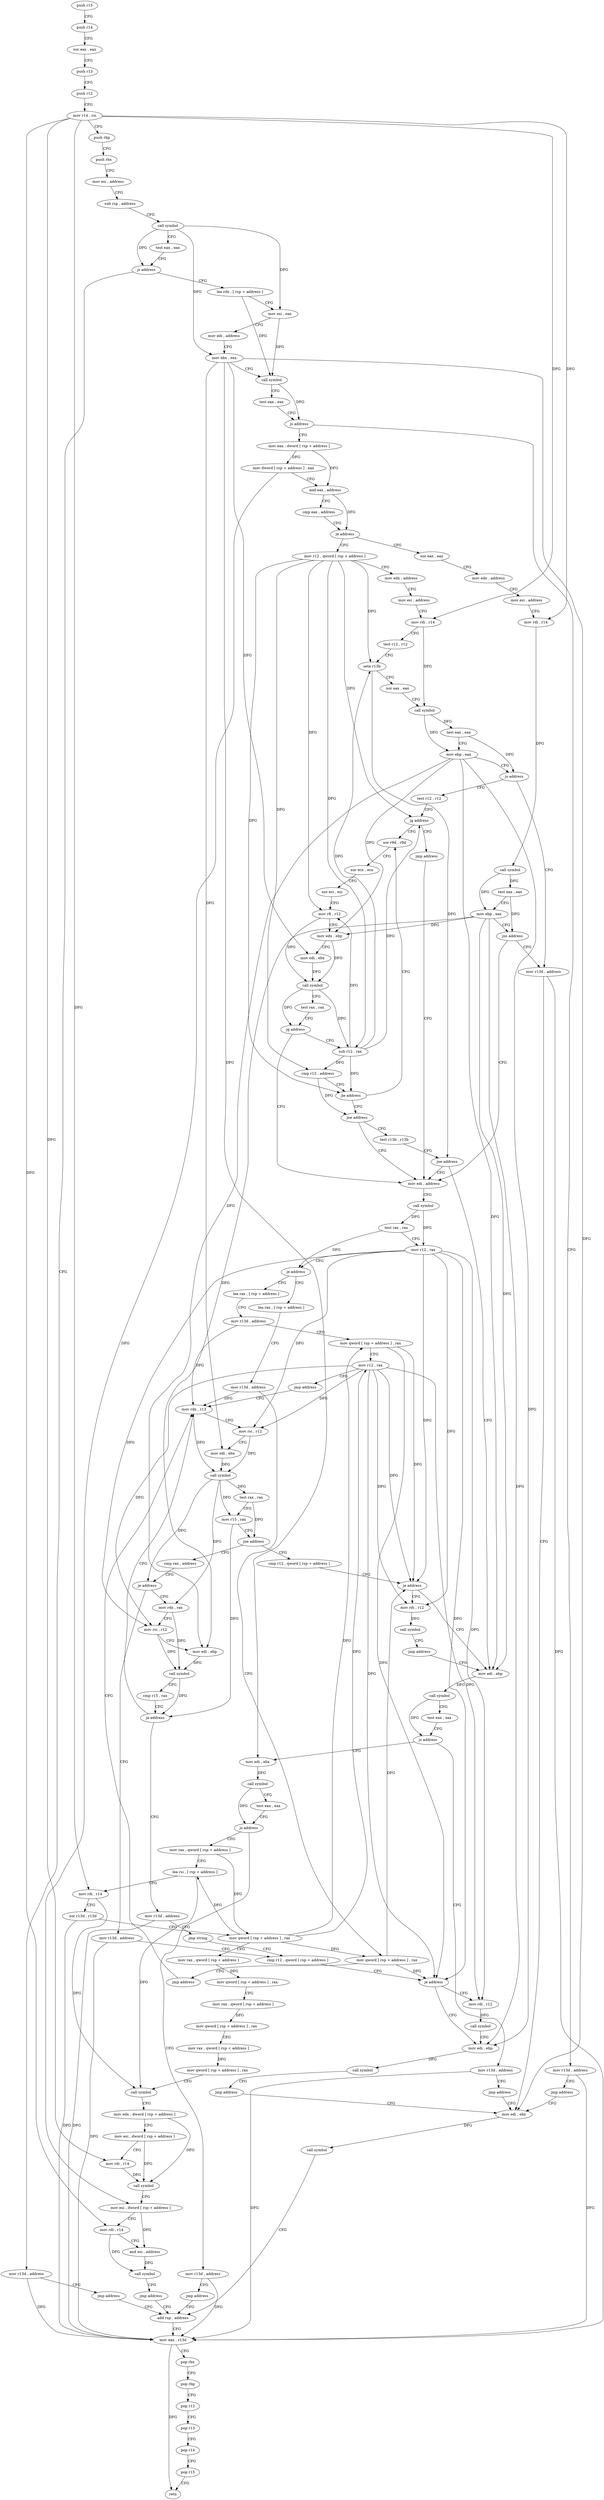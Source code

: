digraph "func" {
"165536" [label = "push r15" ]
"165538" [label = "push r14" ]
"165540" [label = "xor eax , eax" ]
"165542" [label = "push r13" ]
"165544" [label = "push r12" ]
"165546" [label = "mov r14 , rsi" ]
"165549" [label = "push rbp" ]
"165550" [label = "push rbx" ]
"165551" [label = "mov esi , address" ]
"165556" [label = "sub rsp , address" ]
"165563" [label = "call symbol" ]
"165568" [label = "test eax , eax" ]
"165570" [label = "js address" ]
"166171" [label = "mov r13d , address" ]
"165576" [label = "lea rdx , [ rsp + address ]" ]
"166177" [label = "jmp address" ]
"165662" [label = "add rsp , address" ]
"165581" [label = "mov esi , eax" ]
"165583" [label = "mov edi , address" ]
"165588" [label = "mov ebx , eax" ]
"165590" [label = "call symbol" ]
"165595" [label = "test eax , eax" ]
"165597" [label = "js address" ]
"166080" [label = "mov r13d , address" ]
"165603" [label = "mov eax , dword [ rsp + address ]" ]
"165669" [label = "mov eax , r13d" ]
"165672" [label = "pop rbx" ]
"165673" [label = "pop rbp" ]
"165674" [label = "pop r12" ]
"165676" [label = "pop r13" ]
"165678" [label = "pop r14" ]
"165680" [label = "pop r15" ]
"165682" [label = "retn" ]
"166086" [label = "jmp address" ]
"165655" [label = "mov edi , ebx" ]
"165607" [label = "mov dword [ rsp + address ] , eax" ]
"165611" [label = "and eax , address" ]
"165616" [label = "cmp eax , address" ]
"165621" [label = "je address" ]
"165688" [label = "mov r12 , qword [ rsp + address ]" ]
"165623" [label = "xor eax , eax" ]
"165657" [label = "call symbol" ]
"165693" [label = "mov edx , address" ]
"165698" [label = "mov esi , address" ]
"165703" [label = "mov rdi , r14" ]
"165706" [label = "test r12 , r12" ]
"165709" [label = "sete r13b" ]
"165713" [label = "xor eax , eax" ]
"165715" [label = "call symbol" ]
"165720" [label = "test eax , eax" ]
"165722" [label = "mov ebp , eax" ]
"165724" [label = "js address" ]
"165649" [label = "mov r13d , address" ]
"165726" [label = "test r12 , r12" ]
"165625" [label = "mov edx , address" ]
"165630" [label = "mov esi , address" ]
"165635" [label = "mov rdi , r14" ]
"165638" [label = "call symbol" ]
"165643" [label = "test eax , eax" ]
"165645" [label = "mov ebp , eax" ]
"165647" [label = "jns address" ]
"165773" [label = "mov edi , address" ]
"165729" [label = "jg address" ]
"165749" [label = "xor r9d , r9d" ]
"165731" [label = "jmp address" ]
"165778" [label = "call symbol" ]
"165783" [label = "test rax , rax" ]
"165786" [label = "mov r12 , rax" ]
"165789" [label = "je address" ]
"166144" [label = "lea rax , [ rsp + address ]" ]
"165795" [label = "lea rax , [ rsp + address ]" ]
"165752" [label = "xor ecx , ecx" ]
"165754" [label = "xor esi , esi" ]
"165756" [label = "mov r8 , r12" ]
"165759" [label = "mov edx , ebp" ]
"165761" [label = "mov edi , ebx" ]
"165763" [label = "call symbol" ]
"165768" [label = "test rax , rax" ]
"165771" [label = "jg address" ]
"165736" [label = "sub r12 , rax" ]
"166152" [label = "mov r13d , address" ]
"166158" [label = "mov qword [ rsp + address ] , rax" ]
"166163" [label = "mov r12 , rax" ]
"166166" [label = "jmp address" ]
"165856" [label = "mov rdx , r13" ]
"165803" [label = "mov r13d , address" ]
"165809" [label = "mov qword [ rsp + address ] , rax" ]
"165814" [label = "jmp address" ]
"165739" [label = "cmp r12 , address" ]
"165743" [label = "jle address" ]
"165904" [label = "jne address" ]
"165859" [label = "mov rsi , r12" ]
"165862" [label = "mov edi , ebx" ]
"165864" [label = "call symbol" ]
"165869" [label = "test rax , rax" ]
"165872" [label = "mov r15 , rax" ]
"165875" [label = "jne address" ]
"165824" [label = "cmp rax , address" ]
"165877" [label = "cmp r12 , qword [ rsp + address ]" ]
"165910" [label = "test r13b , r13b" ]
"165828" [label = "je address" ]
"166096" [label = "mov r13d , address" ]
"165834" [label = "mov rdx , rax" ]
"165882" [label = "je address" ]
"165919" [label = "mov edi , ebp" ]
"165884" [label = "mov rdi , r12" ]
"165913" [label = "jne address" ]
"166102" [label = "cmp r12 , qword [ rsp + address ]" ]
"165837" [label = "mov rsi , r12" ]
"165840" [label = "mov edi , ebp" ]
"165842" [label = "call symbol" ]
"165847" [label = "cmp r15 , rax" ]
"165850" [label = "ja address" ]
"166136" [label = "mov r13d , address" ]
"165921" [label = "call symbol" ]
"165926" [label = "test eax , eax" ]
"165928" [label = "js address" ]
"166064" [label = "mov r13d , address" ]
"165934" [label = "mov edi , ebx" ]
"165887" [label = "call symbol" ]
"165892" [label = "jmp address" ]
"166117" [label = "mov edi , ebp" ]
"166119" [label = "call symbol" ]
"166124" [label = "jmp address" ]
"166109" [label = "mov rdi , r12" ]
"166112" [label = "call symbol" ]
"166142" [label = "jmp string" ]
"166070" [label = "jmp address" ]
"165936" [label = "call symbol" ]
"165941" [label = "test eax , eax" ]
"165943" [label = "js address" ]
"166182" [label = "mov r13d , address" ]
"165949" [label = "mov rax , qword [ rsp + address ]" ]
"166107" [label = "je address" ]
"166188" [label = "jmp address" ]
"165954" [label = "lea rsi , [ rsp + address ]" ]
"165962" [label = "mov rdi , r14" ]
"165965" [label = "xor r13d , r13d" ]
"165968" [label = "mov qword [ rsp + address ] , rax" ]
"165976" [label = "mov rax , qword [ rsp + address ]" ]
"165981" [label = "mov qword [ rsp + address ] , rax" ]
"165989" [label = "mov rax , qword [ rsp + address ]" ]
"165994" [label = "mov qword [ rsp + address ] , rax" ]
"166002" [label = "mov rax , qword [ rsp + address ]" ]
"166007" [label = "mov qword [ rsp + address ] , rax" ]
"166015" [label = "call symbol" ]
"166020" [label = "mov edx , dword [ rsp + address ]" ]
"166024" [label = "mov esi , dword [ rsp + address ]" ]
"166028" [label = "mov rdi , r14" ]
"166031" [label = "call symbol" ]
"166036" [label = "mov esi , dword [ rsp + address ]" ]
"166040" [label = "mov rdi , r14" ]
"166043" [label = "and esi , address" ]
"166049" [label = "call symbol" ]
"166054" [label = "jmp address" ]
"165536" -> "165538" [ label = "CFG" ]
"165538" -> "165540" [ label = "CFG" ]
"165540" -> "165542" [ label = "CFG" ]
"165542" -> "165544" [ label = "CFG" ]
"165544" -> "165546" [ label = "CFG" ]
"165546" -> "165549" [ label = "CFG" ]
"165546" -> "165703" [ label = "DFG" ]
"165546" -> "165635" [ label = "DFG" ]
"165546" -> "165962" [ label = "DFG" ]
"165546" -> "166028" [ label = "DFG" ]
"165546" -> "166040" [ label = "DFG" ]
"165549" -> "165550" [ label = "CFG" ]
"165550" -> "165551" [ label = "CFG" ]
"165551" -> "165556" [ label = "CFG" ]
"165556" -> "165563" [ label = "CFG" ]
"165563" -> "165568" [ label = "CFG" ]
"165563" -> "165570" [ label = "DFG" ]
"165563" -> "165581" [ label = "DFG" ]
"165563" -> "165588" [ label = "DFG" ]
"165568" -> "165570" [ label = "CFG" ]
"165570" -> "166171" [ label = "CFG" ]
"165570" -> "165576" [ label = "CFG" ]
"166171" -> "166177" [ label = "CFG" ]
"166171" -> "165669" [ label = "DFG" ]
"165576" -> "165581" [ label = "CFG" ]
"165576" -> "165590" [ label = "DFG" ]
"166177" -> "165662" [ label = "CFG" ]
"165662" -> "165669" [ label = "CFG" ]
"165581" -> "165583" [ label = "CFG" ]
"165581" -> "165590" [ label = "DFG" ]
"165583" -> "165588" [ label = "CFG" ]
"165588" -> "165590" [ label = "CFG" ]
"165588" -> "165655" [ label = "DFG" ]
"165588" -> "165761" [ label = "DFG" ]
"165588" -> "165862" [ label = "DFG" ]
"165588" -> "165934" [ label = "DFG" ]
"165590" -> "165595" [ label = "CFG" ]
"165590" -> "165597" [ label = "DFG" ]
"165595" -> "165597" [ label = "CFG" ]
"165597" -> "166080" [ label = "CFG" ]
"165597" -> "165603" [ label = "CFG" ]
"166080" -> "166086" [ label = "CFG" ]
"166080" -> "165669" [ label = "DFG" ]
"165603" -> "165607" [ label = "DFG" ]
"165603" -> "165611" [ label = "DFG" ]
"165669" -> "165672" [ label = "CFG" ]
"165669" -> "165682" [ label = "DFG" ]
"165672" -> "165673" [ label = "CFG" ]
"165673" -> "165674" [ label = "CFG" ]
"165674" -> "165676" [ label = "CFG" ]
"165676" -> "165678" [ label = "CFG" ]
"165678" -> "165680" [ label = "CFG" ]
"165680" -> "165682" [ label = "CFG" ]
"166086" -> "165655" [ label = "CFG" ]
"165655" -> "165657" [ label = "DFG" ]
"165607" -> "165611" [ label = "CFG" ]
"165607" -> "166036" [ label = "DFG" ]
"165611" -> "165616" [ label = "CFG" ]
"165611" -> "165621" [ label = "DFG" ]
"165616" -> "165621" [ label = "CFG" ]
"165621" -> "165688" [ label = "CFG" ]
"165621" -> "165623" [ label = "CFG" ]
"165688" -> "165693" [ label = "CFG" ]
"165688" -> "165709" [ label = "DFG" ]
"165688" -> "165729" [ label = "DFG" ]
"165688" -> "165756" [ label = "DFG" ]
"165688" -> "165736" [ label = "DFG" ]
"165688" -> "165739" [ label = "DFG" ]
"165688" -> "165743" [ label = "DFG" ]
"165623" -> "165625" [ label = "CFG" ]
"165657" -> "165662" [ label = "CFG" ]
"165693" -> "165698" [ label = "CFG" ]
"165698" -> "165703" [ label = "CFG" ]
"165703" -> "165706" [ label = "CFG" ]
"165703" -> "165715" [ label = "DFG" ]
"165706" -> "165709" [ label = "CFG" ]
"165709" -> "165713" [ label = "CFG" ]
"165709" -> "165913" [ label = "DFG" ]
"165713" -> "165715" [ label = "CFG" ]
"165715" -> "165720" [ label = "DFG" ]
"165715" -> "165722" [ label = "DFG" ]
"165720" -> "165722" [ label = "CFG" ]
"165720" -> "165724" [ label = "DFG" ]
"165722" -> "165724" [ label = "CFG" ]
"165722" -> "165759" [ label = "DFG" ]
"165722" -> "165840" [ label = "DFG" ]
"165722" -> "165919" [ label = "DFG" ]
"165722" -> "166117" [ label = "DFG" ]
"165724" -> "165649" [ label = "CFG" ]
"165724" -> "165726" [ label = "CFG" ]
"165649" -> "165655" [ label = "CFG" ]
"165649" -> "165669" [ label = "DFG" ]
"165726" -> "165729" [ label = "CFG" ]
"165625" -> "165630" [ label = "CFG" ]
"165630" -> "165635" [ label = "CFG" ]
"165635" -> "165638" [ label = "DFG" ]
"165638" -> "165643" [ label = "DFG" ]
"165638" -> "165645" [ label = "DFG" ]
"165643" -> "165645" [ label = "CFG" ]
"165643" -> "165647" [ label = "DFG" ]
"165645" -> "165647" [ label = "CFG" ]
"165645" -> "165759" [ label = "DFG" ]
"165645" -> "165840" [ label = "DFG" ]
"165645" -> "165919" [ label = "DFG" ]
"165645" -> "166117" [ label = "DFG" ]
"165647" -> "165773" [ label = "CFG" ]
"165647" -> "165649" [ label = "CFG" ]
"165773" -> "165778" [ label = "CFG" ]
"165729" -> "165749" [ label = "CFG" ]
"165729" -> "165731" [ label = "CFG" ]
"165749" -> "165752" [ label = "CFG" ]
"165731" -> "165773" [ label = "CFG" ]
"165778" -> "165783" [ label = "DFG" ]
"165778" -> "165786" [ label = "DFG" ]
"165783" -> "165786" [ label = "CFG" ]
"165783" -> "165789" [ label = "DFG" ]
"165786" -> "165789" [ label = "CFG" ]
"165786" -> "165859" [ label = "DFG" ]
"165786" -> "165882" [ label = "DFG" ]
"165786" -> "165837" [ label = "DFG" ]
"165786" -> "165884" [ label = "DFG" ]
"165786" -> "166107" [ label = "DFG" ]
"165786" -> "166109" [ label = "DFG" ]
"165789" -> "166144" [ label = "CFG" ]
"165789" -> "165795" [ label = "CFG" ]
"166144" -> "166152" [ label = "CFG" ]
"165795" -> "165803" [ label = "CFG" ]
"165752" -> "165754" [ label = "CFG" ]
"165754" -> "165756" [ label = "CFG" ]
"165756" -> "165759" [ label = "CFG" ]
"165756" -> "165763" [ label = "DFG" ]
"165759" -> "165761" [ label = "CFG" ]
"165759" -> "165763" [ label = "DFG" ]
"165761" -> "165763" [ label = "DFG" ]
"165763" -> "165768" [ label = "CFG" ]
"165763" -> "165771" [ label = "DFG" ]
"165763" -> "165736" [ label = "DFG" ]
"165768" -> "165771" [ label = "CFG" ]
"165771" -> "165736" [ label = "CFG" ]
"165771" -> "165773" [ label = "CFG" ]
"165736" -> "165739" [ label = "DFG" ]
"165736" -> "165709" [ label = "DFG" ]
"165736" -> "165729" [ label = "DFG" ]
"165736" -> "165756" [ label = "DFG" ]
"165736" -> "165743" [ label = "DFG" ]
"166152" -> "166158" [ label = "CFG" ]
"166152" -> "165856" [ label = "DFG" ]
"166158" -> "166163" [ label = "CFG" ]
"166158" -> "165882" [ label = "DFG" ]
"166158" -> "166107" [ label = "DFG" ]
"166163" -> "166166" [ label = "CFG" ]
"166163" -> "165859" [ label = "DFG" ]
"166163" -> "165882" [ label = "DFG" ]
"166163" -> "165837" [ label = "DFG" ]
"166163" -> "165884" [ label = "DFG" ]
"166163" -> "166107" [ label = "DFG" ]
"166163" -> "166109" [ label = "DFG" ]
"166166" -> "165856" [ label = "CFG" ]
"165856" -> "165859" [ label = "CFG" ]
"165856" -> "165864" [ label = "DFG" ]
"165803" -> "165809" [ label = "CFG" ]
"165803" -> "165856" [ label = "DFG" ]
"165809" -> "165814" [ label = "CFG" ]
"165809" -> "165882" [ label = "DFG" ]
"165809" -> "166107" [ label = "DFG" ]
"165814" -> "165856" [ label = "CFG" ]
"165739" -> "165743" [ label = "CFG" ]
"165739" -> "165904" [ label = "DFG" ]
"165743" -> "165904" [ label = "CFG" ]
"165743" -> "165749" [ label = "CFG" ]
"165904" -> "165773" [ label = "CFG" ]
"165904" -> "165910" [ label = "CFG" ]
"165859" -> "165862" [ label = "CFG" ]
"165859" -> "165864" [ label = "DFG" ]
"165862" -> "165864" [ label = "DFG" ]
"165864" -> "165869" [ label = "DFG" ]
"165864" -> "165872" [ label = "DFG" ]
"165864" -> "165828" [ label = "DFG" ]
"165864" -> "165834" [ label = "DFG" ]
"165869" -> "165872" [ label = "CFG" ]
"165869" -> "165875" [ label = "DFG" ]
"165872" -> "165875" [ label = "CFG" ]
"165872" -> "165850" [ label = "DFG" ]
"165875" -> "165824" [ label = "CFG" ]
"165875" -> "165877" [ label = "CFG" ]
"165824" -> "165828" [ label = "CFG" ]
"165877" -> "165882" [ label = "CFG" ]
"165910" -> "165913" [ label = "CFG" ]
"165828" -> "166096" [ label = "CFG" ]
"165828" -> "165834" [ label = "CFG" ]
"166096" -> "166102" [ label = "CFG" ]
"166096" -> "165669" [ label = "DFG" ]
"165834" -> "165837" [ label = "CFG" ]
"165834" -> "165842" [ label = "DFG" ]
"165882" -> "165919" [ label = "CFG" ]
"165882" -> "165884" [ label = "CFG" ]
"165919" -> "165921" [ label = "DFG" ]
"165884" -> "165887" [ label = "DFG" ]
"165913" -> "165773" [ label = "CFG" ]
"165913" -> "165919" [ label = "CFG" ]
"166102" -> "166107" [ label = "CFG" ]
"165837" -> "165840" [ label = "CFG" ]
"165837" -> "165842" [ label = "DFG" ]
"165840" -> "165842" [ label = "DFG" ]
"165842" -> "165847" [ label = "CFG" ]
"165842" -> "165850" [ label = "DFG" ]
"165847" -> "165850" [ label = "CFG" ]
"165850" -> "166136" [ label = "CFG" ]
"165850" -> "165856" [ label = "CFG" ]
"166136" -> "166142" [ label = "CFG" ]
"166136" -> "165669" [ label = "DFG" ]
"165921" -> "165926" [ label = "CFG" ]
"165921" -> "165928" [ label = "DFG" ]
"165926" -> "165928" [ label = "CFG" ]
"165928" -> "166064" [ label = "CFG" ]
"165928" -> "165934" [ label = "CFG" ]
"166064" -> "166070" [ label = "CFG" ]
"166064" -> "165669" [ label = "DFG" ]
"165934" -> "165936" [ label = "DFG" ]
"165887" -> "165892" [ label = "CFG" ]
"165892" -> "165919" [ label = "CFG" ]
"166117" -> "166119" [ label = "DFG" ]
"166119" -> "166124" [ label = "CFG" ]
"166124" -> "165655" [ label = "CFG" ]
"166109" -> "166112" [ label = "DFG" ]
"166112" -> "166117" [ label = "CFG" ]
"166142" -> "166102" [ label = "CFG" ]
"166070" -> "165655" [ label = "CFG" ]
"165936" -> "165941" [ label = "CFG" ]
"165936" -> "165943" [ label = "DFG" ]
"165941" -> "165943" [ label = "CFG" ]
"165943" -> "166182" [ label = "CFG" ]
"165943" -> "165949" [ label = "CFG" ]
"166182" -> "166188" [ label = "CFG" ]
"166182" -> "165669" [ label = "DFG" ]
"165949" -> "165954" [ label = "CFG" ]
"165949" -> "165968" [ label = "DFG" ]
"166107" -> "166117" [ label = "CFG" ]
"166107" -> "166109" [ label = "CFG" ]
"166188" -> "165662" [ label = "CFG" ]
"165954" -> "165962" [ label = "CFG" ]
"165954" -> "166015" [ label = "DFG" ]
"165962" -> "165965" [ label = "CFG" ]
"165962" -> "166015" [ label = "DFG" ]
"165965" -> "165968" [ label = "CFG" ]
"165965" -> "165669" [ label = "DFG" ]
"165968" -> "165976" [ label = "CFG" ]
"165968" -> "166158" [ label = "DFG" ]
"165968" -> "166163" [ label = "DFG" ]
"165968" -> "165809" [ label = "DFG" ]
"165968" -> "165954" [ label = "DFG" ]
"165976" -> "165981" [ label = "DFG" ]
"165981" -> "165989" [ label = "CFG" ]
"165989" -> "165994" [ label = "DFG" ]
"165994" -> "166002" [ label = "CFG" ]
"166002" -> "166007" [ label = "DFG" ]
"166007" -> "166015" [ label = "CFG" ]
"166015" -> "166020" [ label = "CFG" ]
"166020" -> "166024" [ label = "CFG" ]
"166020" -> "166031" [ label = "DFG" ]
"166024" -> "166028" [ label = "CFG" ]
"166024" -> "166031" [ label = "DFG" ]
"166028" -> "166031" [ label = "DFG" ]
"166031" -> "166036" [ label = "CFG" ]
"166036" -> "166040" [ label = "CFG" ]
"166036" -> "166043" [ label = "DFG" ]
"166040" -> "166043" [ label = "CFG" ]
"166040" -> "166049" [ label = "DFG" ]
"166043" -> "166049" [ label = "DFG" ]
"166049" -> "166054" [ label = "CFG" ]
"166054" -> "165662" [ label = "CFG" ]
}
